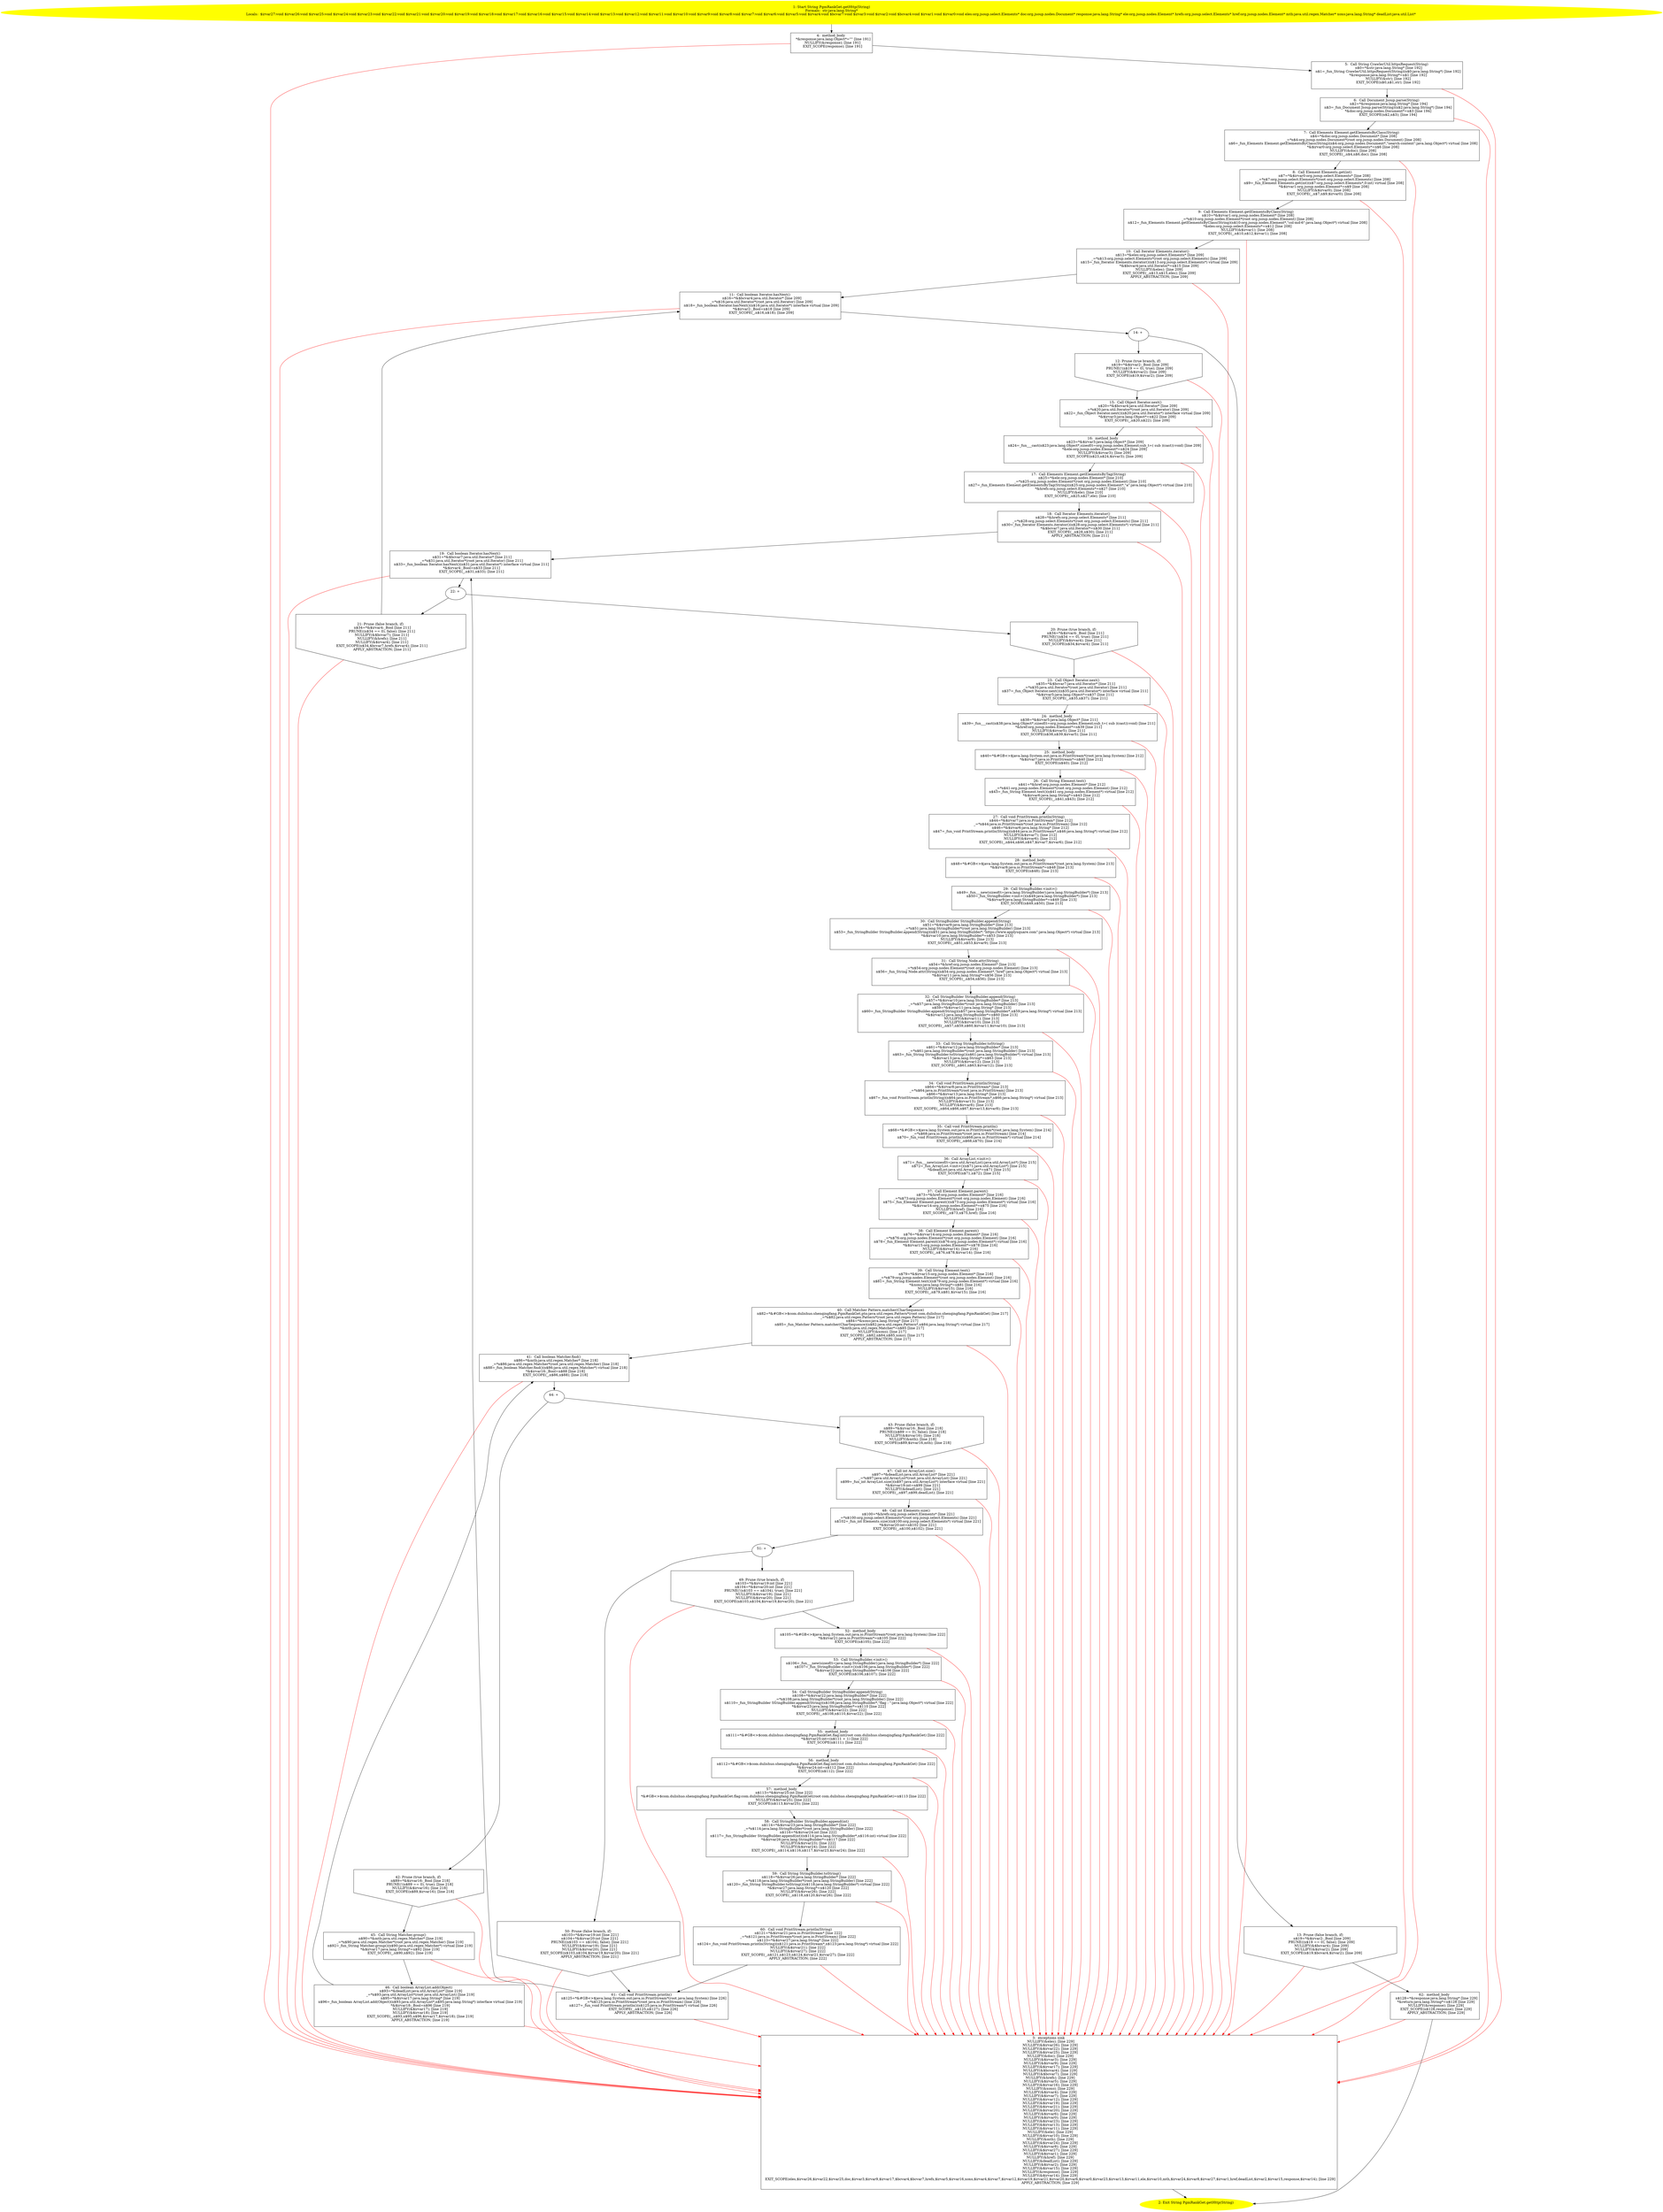 /* @generated */
digraph cfg {
"com.dulishuo.shenqingfang.PgmRankGet.getHttp(java.lang.String):java.lang.String.eceb451b2f3cc00027bf3e3161350474_1" [label="1: Start String PgmRankGet.getHttp(String)\nFormals:  str:java.lang.String*\nLocals:  $irvar27:void $irvar26:void $irvar25:void $irvar24:void $irvar23:void $irvar22:void $irvar21:void $irvar20:void $irvar19:void $irvar18:void $irvar17:void $irvar16:void $irvar15:void $irvar14:void $irvar13:void $irvar12:void $irvar11:void $irvar10:void $irvar9:void $irvar8:void $irvar7:void $irvar6:void $irvar5:void $irvar4:void $bcvar7:void $irvar3:void $irvar2:void $bcvar4:void $irvar1:void $irvar0:void eles:org.jsoup.select.Elements* doc:org.jsoup.nodes.Document* response:java.lang.String* ele:org.jsoup.nodes.Element* hrefs:org.jsoup.select.Elements* href:org.jsoup.nodes.Element* mth:java.util.regex.Matcher* xoxo:java.lang.String* deadList:java.util.List* \n  " color=yellow style=filled]
	

	 "com.dulishuo.shenqingfang.PgmRankGet.getHttp(java.lang.String):java.lang.String.eceb451b2f3cc00027bf3e3161350474_1" -> "com.dulishuo.shenqingfang.PgmRankGet.getHttp(java.lang.String):java.lang.String.eceb451b2f3cc00027bf3e3161350474_4" ;
"com.dulishuo.shenqingfang.PgmRankGet.getHttp(java.lang.String):java.lang.String.eceb451b2f3cc00027bf3e3161350474_2" [label="2: Exit String PgmRankGet.getHttp(String) \n  " color=yellow style=filled]
	

"com.dulishuo.shenqingfang.PgmRankGet.getHttp(java.lang.String):java.lang.String.eceb451b2f3cc00027bf3e3161350474_3" [label="3:  exceptions sink \n   NULLIFY(&eles); [line 229]\n  NULLIFY(&$irvar26); [line 229]\n  NULLIFY(&$irvar22); [line 229]\n  NULLIFY(&$irvar25); [line 229]\n  NULLIFY(&doc); [line 229]\n  NULLIFY(&$irvar3); [line 229]\n  NULLIFY(&$irvar9); [line 229]\n  NULLIFY(&$irvar17); [line 229]\n  NULLIFY(&$bcvar4); [line 229]\n  NULLIFY(&$bcvar7); [line 229]\n  NULLIFY(&hrefs); [line 229]\n  NULLIFY(&$irvar5); [line 229]\n  NULLIFY(&$irvar16); [line 229]\n  NULLIFY(&xoxo); [line 229]\n  NULLIFY(&$irvar4); [line 229]\n  NULLIFY(&$irvar7); [line 229]\n  NULLIFY(&$irvar12); [line 229]\n  NULLIFY(&$irvar19); [line 229]\n  NULLIFY(&$irvar21); [line 229]\n  NULLIFY(&$irvar20); [line 229]\n  NULLIFY(&$irvar6); [line 229]\n  NULLIFY(&$irvar0); [line 229]\n  NULLIFY(&$irvar23); [line 229]\n  NULLIFY(&$irvar13); [line 229]\n  NULLIFY(&$irvar11); [line 229]\n  NULLIFY(&ele); [line 229]\n  NULLIFY(&$irvar10); [line 229]\n  NULLIFY(&mth); [line 229]\n  NULLIFY(&$irvar24); [line 229]\n  NULLIFY(&$irvar8); [line 229]\n  NULLIFY(&$irvar27); [line 229]\n  NULLIFY(&$irvar1); [line 229]\n  NULLIFY(&href); [line 229]\n  NULLIFY(&deadList); [line 229]\n  NULLIFY(&$irvar2); [line 229]\n  NULLIFY(&$irvar15); [line 229]\n  NULLIFY(&response); [line 229]\n  NULLIFY(&$irvar14); [line 229]\n  EXIT_SCOPE(eles,$irvar26,$irvar22,$irvar25,doc,$irvar3,$irvar9,$irvar17,$bcvar4,$bcvar7,hrefs,$irvar5,$irvar16,xoxo,$irvar4,$irvar7,$irvar12,$irvar19,$irvar21,$irvar20,$irvar6,$irvar0,$irvar23,$irvar13,$irvar11,ele,$irvar10,mth,$irvar24,$irvar8,$irvar27,$irvar1,href,deadList,$irvar2,$irvar15,response,$irvar14); [line 229]\n  APPLY_ABSTRACTION; [line 229]\n " shape="box"]
	

	 "com.dulishuo.shenqingfang.PgmRankGet.getHttp(java.lang.String):java.lang.String.eceb451b2f3cc00027bf3e3161350474_3" -> "com.dulishuo.shenqingfang.PgmRankGet.getHttp(java.lang.String):java.lang.String.eceb451b2f3cc00027bf3e3161350474_2" ;
"com.dulishuo.shenqingfang.PgmRankGet.getHttp(java.lang.String):java.lang.String.eceb451b2f3cc00027bf3e3161350474_4" [label="4:  method_body \n   *&response:java.lang.Object*=\"\" [line 191]\n  NULLIFY(&response); [line 191]\n  EXIT_SCOPE(response); [line 191]\n " shape="box"]
	

	 "com.dulishuo.shenqingfang.PgmRankGet.getHttp(java.lang.String):java.lang.String.eceb451b2f3cc00027bf3e3161350474_4" -> "com.dulishuo.shenqingfang.PgmRankGet.getHttp(java.lang.String):java.lang.String.eceb451b2f3cc00027bf3e3161350474_5" ;
	 "com.dulishuo.shenqingfang.PgmRankGet.getHttp(java.lang.String):java.lang.String.eceb451b2f3cc00027bf3e3161350474_4" -> "com.dulishuo.shenqingfang.PgmRankGet.getHttp(java.lang.String):java.lang.String.eceb451b2f3cc00027bf3e3161350474_3" [color="red" ];
"com.dulishuo.shenqingfang.PgmRankGet.getHttp(java.lang.String):java.lang.String.eceb451b2f3cc00027bf3e3161350474_5" [label="5:  Call String CrawlerUtil.httpsRequest(String) \n   n$0=*&str:java.lang.String* [line 192]\n  n$1=_fun_String CrawlerUtil.httpsRequest(String)(n$0:java.lang.String*) [line 192]\n  *&response:java.lang.String*=n$1 [line 192]\n  NULLIFY(&str); [line 192]\n  EXIT_SCOPE(n$0,n$1,str); [line 192]\n " shape="box"]
	

	 "com.dulishuo.shenqingfang.PgmRankGet.getHttp(java.lang.String):java.lang.String.eceb451b2f3cc00027bf3e3161350474_5" -> "com.dulishuo.shenqingfang.PgmRankGet.getHttp(java.lang.String):java.lang.String.eceb451b2f3cc00027bf3e3161350474_6" ;
	 "com.dulishuo.shenqingfang.PgmRankGet.getHttp(java.lang.String):java.lang.String.eceb451b2f3cc00027bf3e3161350474_5" -> "com.dulishuo.shenqingfang.PgmRankGet.getHttp(java.lang.String):java.lang.String.eceb451b2f3cc00027bf3e3161350474_3" [color="red" ];
"com.dulishuo.shenqingfang.PgmRankGet.getHttp(java.lang.String):java.lang.String.eceb451b2f3cc00027bf3e3161350474_6" [label="6:  Call Document Jsoup.parse(String) \n   n$2=*&response:java.lang.String* [line 194]\n  n$3=_fun_Document Jsoup.parse(String)(n$2:java.lang.String*) [line 194]\n  *&doc:org.jsoup.nodes.Document*=n$3 [line 194]\n  EXIT_SCOPE(n$2,n$3); [line 194]\n " shape="box"]
	

	 "com.dulishuo.shenqingfang.PgmRankGet.getHttp(java.lang.String):java.lang.String.eceb451b2f3cc00027bf3e3161350474_6" -> "com.dulishuo.shenqingfang.PgmRankGet.getHttp(java.lang.String):java.lang.String.eceb451b2f3cc00027bf3e3161350474_7" ;
	 "com.dulishuo.shenqingfang.PgmRankGet.getHttp(java.lang.String):java.lang.String.eceb451b2f3cc00027bf3e3161350474_6" -> "com.dulishuo.shenqingfang.PgmRankGet.getHttp(java.lang.String):java.lang.String.eceb451b2f3cc00027bf3e3161350474_3" [color="red" ];
"com.dulishuo.shenqingfang.PgmRankGet.getHttp(java.lang.String):java.lang.String.eceb451b2f3cc00027bf3e3161350474_7" [label="7:  Call Elements Element.getElementsByClass(String) \n   n$4=*&doc:org.jsoup.nodes.Document* [line 208]\n  _=*n$4:org.jsoup.nodes.Document*(root org.jsoup.nodes.Document) [line 208]\n  n$6=_fun_Elements Element.getElementsByClass(String)(n$4:org.jsoup.nodes.Document*,\"search-content\":java.lang.Object*) virtual [line 208]\n  *&$irvar0:org.jsoup.select.Elements*=n$6 [line 208]\n  NULLIFY(&doc); [line 208]\n  EXIT_SCOPE(_,n$4,n$6,doc); [line 208]\n " shape="box"]
	

	 "com.dulishuo.shenqingfang.PgmRankGet.getHttp(java.lang.String):java.lang.String.eceb451b2f3cc00027bf3e3161350474_7" -> "com.dulishuo.shenqingfang.PgmRankGet.getHttp(java.lang.String):java.lang.String.eceb451b2f3cc00027bf3e3161350474_8" ;
	 "com.dulishuo.shenqingfang.PgmRankGet.getHttp(java.lang.String):java.lang.String.eceb451b2f3cc00027bf3e3161350474_7" -> "com.dulishuo.shenqingfang.PgmRankGet.getHttp(java.lang.String):java.lang.String.eceb451b2f3cc00027bf3e3161350474_3" [color="red" ];
"com.dulishuo.shenqingfang.PgmRankGet.getHttp(java.lang.String):java.lang.String.eceb451b2f3cc00027bf3e3161350474_8" [label="8:  Call Element Elements.get(int) \n   n$7=*&$irvar0:org.jsoup.select.Elements* [line 208]\n  _=*n$7:org.jsoup.select.Elements*(root org.jsoup.select.Elements) [line 208]\n  n$9=_fun_Element Elements.get(int)(n$7:org.jsoup.select.Elements*,0:int) virtual [line 208]\n  *&$irvar1:org.jsoup.nodes.Element*=n$9 [line 208]\n  NULLIFY(&$irvar0); [line 208]\n  EXIT_SCOPE(_,n$7,n$9,$irvar0); [line 208]\n " shape="box"]
	

	 "com.dulishuo.shenqingfang.PgmRankGet.getHttp(java.lang.String):java.lang.String.eceb451b2f3cc00027bf3e3161350474_8" -> "com.dulishuo.shenqingfang.PgmRankGet.getHttp(java.lang.String):java.lang.String.eceb451b2f3cc00027bf3e3161350474_9" ;
	 "com.dulishuo.shenqingfang.PgmRankGet.getHttp(java.lang.String):java.lang.String.eceb451b2f3cc00027bf3e3161350474_8" -> "com.dulishuo.shenqingfang.PgmRankGet.getHttp(java.lang.String):java.lang.String.eceb451b2f3cc00027bf3e3161350474_3" [color="red" ];
"com.dulishuo.shenqingfang.PgmRankGet.getHttp(java.lang.String):java.lang.String.eceb451b2f3cc00027bf3e3161350474_9" [label="9:  Call Elements Element.getElementsByClass(String) \n   n$10=*&$irvar1:org.jsoup.nodes.Element* [line 208]\n  _=*n$10:org.jsoup.nodes.Element*(root org.jsoup.nodes.Element) [line 208]\n  n$12=_fun_Elements Element.getElementsByClass(String)(n$10:org.jsoup.nodes.Element*,\"col-md-6\":java.lang.Object*) virtual [line 208]\n  *&eles:org.jsoup.select.Elements*=n$12 [line 208]\n  NULLIFY(&$irvar1); [line 208]\n  EXIT_SCOPE(_,n$10,n$12,$irvar1); [line 208]\n " shape="box"]
	

	 "com.dulishuo.shenqingfang.PgmRankGet.getHttp(java.lang.String):java.lang.String.eceb451b2f3cc00027bf3e3161350474_9" -> "com.dulishuo.shenqingfang.PgmRankGet.getHttp(java.lang.String):java.lang.String.eceb451b2f3cc00027bf3e3161350474_10" ;
	 "com.dulishuo.shenqingfang.PgmRankGet.getHttp(java.lang.String):java.lang.String.eceb451b2f3cc00027bf3e3161350474_9" -> "com.dulishuo.shenqingfang.PgmRankGet.getHttp(java.lang.String):java.lang.String.eceb451b2f3cc00027bf3e3161350474_3" [color="red" ];
"com.dulishuo.shenqingfang.PgmRankGet.getHttp(java.lang.String):java.lang.String.eceb451b2f3cc00027bf3e3161350474_10" [label="10:  Call Iterator Elements.iterator() \n   n$13=*&eles:org.jsoup.select.Elements* [line 209]\n  _=*n$13:org.jsoup.select.Elements*(root org.jsoup.select.Elements) [line 209]\n  n$15=_fun_Iterator Elements.iterator()(n$13:org.jsoup.select.Elements*) virtual [line 209]\n  *&$bcvar4:java.util.Iterator*=n$15 [line 209]\n  NULLIFY(&eles); [line 209]\n  EXIT_SCOPE(_,n$13,n$15,eles); [line 209]\n  APPLY_ABSTRACTION; [line 209]\n " shape="box"]
	

	 "com.dulishuo.shenqingfang.PgmRankGet.getHttp(java.lang.String):java.lang.String.eceb451b2f3cc00027bf3e3161350474_10" -> "com.dulishuo.shenqingfang.PgmRankGet.getHttp(java.lang.String):java.lang.String.eceb451b2f3cc00027bf3e3161350474_11" ;
	 "com.dulishuo.shenqingfang.PgmRankGet.getHttp(java.lang.String):java.lang.String.eceb451b2f3cc00027bf3e3161350474_10" -> "com.dulishuo.shenqingfang.PgmRankGet.getHttp(java.lang.String):java.lang.String.eceb451b2f3cc00027bf3e3161350474_3" [color="red" ];
"com.dulishuo.shenqingfang.PgmRankGet.getHttp(java.lang.String):java.lang.String.eceb451b2f3cc00027bf3e3161350474_11" [label="11:  Call boolean Iterator.hasNext() \n   n$16=*&$bcvar4:java.util.Iterator* [line 209]\n  _=*n$16:java.util.Iterator*(root java.util.Iterator) [line 209]\n  n$18=_fun_boolean Iterator.hasNext()(n$16:java.util.Iterator*) interface virtual [line 209]\n  *&$irvar2:_Bool=n$18 [line 209]\n  EXIT_SCOPE(_,n$16,n$18); [line 209]\n " shape="box"]
	

	 "com.dulishuo.shenqingfang.PgmRankGet.getHttp(java.lang.String):java.lang.String.eceb451b2f3cc00027bf3e3161350474_11" -> "com.dulishuo.shenqingfang.PgmRankGet.getHttp(java.lang.String):java.lang.String.eceb451b2f3cc00027bf3e3161350474_14" ;
	 "com.dulishuo.shenqingfang.PgmRankGet.getHttp(java.lang.String):java.lang.String.eceb451b2f3cc00027bf3e3161350474_11" -> "com.dulishuo.shenqingfang.PgmRankGet.getHttp(java.lang.String):java.lang.String.eceb451b2f3cc00027bf3e3161350474_3" [color="red" ];
"com.dulishuo.shenqingfang.PgmRankGet.getHttp(java.lang.String):java.lang.String.eceb451b2f3cc00027bf3e3161350474_12" [label="12: Prune (true branch, if) \n   n$19=*&$irvar2:_Bool [line 209]\n  PRUNE(!(n$19 == 0), true); [line 209]\n  NULLIFY(&$irvar2); [line 209]\n  EXIT_SCOPE(n$19,$irvar2); [line 209]\n " shape="invhouse"]
	

	 "com.dulishuo.shenqingfang.PgmRankGet.getHttp(java.lang.String):java.lang.String.eceb451b2f3cc00027bf3e3161350474_12" -> "com.dulishuo.shenqingfang.PgmRankGet.getHttp(java.lang.String):java.lang.String.eceb451b2f3cc00027bf3e3161350474_15" ;
	 "com.dulishuo.shenqingfang.PgmRankGet.getHttp(java.lang.String):java.lang.String.eceb451b2f3cc00027bf3e3161350474_12" -> "com.dulishuo.shenqingfang.PgmRankGet.getHttp(java.lang.String):java.lang.String.eceb451b2f3cc00027bf3e3161350474_3" [color="red" ];
"com.dulishuo.shenqingfang.PgmRankGet.getHttp(java.lang.String):java.lang.String.eceb451b2f3cc00027bf3e3161350474_13" [label="13: Prune (false branch, if) \n   n$19=*&$irvar2:_Bool [line 209]\n  PRUNE((n$19 == 0), false); [line 209]\n  NULLIFY(&$bcvar4); [line 209]\n  NULLIFY(&$irvar2); [line 209]\n  EXIT_SCOPE(n$19,$bcvar4,$irvar2); [line 209]\n " shape="invhouse"]
	

	 "com.dulishuo.shenqingfang.PgmRankGet.getHttp(java.lang.String):java.lang.String.eceb451b2f3cc00027bf3e3161350474_13" -> "com.dulishuo.shenqingfang.PgmRankGet.getHttp(java.lang.String):java.lang.String.eceb451b2f3cc00027bf3e3161350474_62" ;
	 "com.dulishuo.shenqingfang.PgmRankGet.getHttp(java.lang.String):java.lang.String.eceb451b2f3cc00027bf3e3161350474_13" -> "com.dulishuo.shenqingfang.PgmRankGet.getHttp(java.lang.String):java.lang.String.eceb451b2f3cc00027bf3e3161350474_3" [color="red" ];
"com.dulishuo.shenqingfang.PgmRankGet.getHttp(java.lang.String):java.lang.String.eceb451b2f3cc00027bf3e3161350474_14" [label="14: + \n  " ]
	

	 "com.dulishuo.shenqingfang.PgmRankGet.getHttp(java.lang.String):java.lang.String.eceb451b2f3cc00027bf3e3161350474_14" -> "com.dulishuo.shenqingfang.PgmRankGet.getHttp(java.lang.String):java.lang.String.eceb451b2f3cc00027bf3e3161350474_12" ;
	 "com.dulishuo.shenqingfang.PgmRankGet.getHttp(java.lang.String):java.lang.String.eceb451b2f3cc00027bf3e3161350474_14" -> "com.dulishuo.shenqingfang.PgmRankGet.getHttp(java.lang.String):java.lang.String.eceb451b2f3cc00027bf3e3161350474_13" ;
"com.dulishuo.shenqingfang.PgmRankGet.getHttp(java.lang.String):java.lang.String.eceb451b2f3cc00027bf3e3161350474_15" [label="15:  Call Object Iterator.next() \n   n$20=*&$bcvar4:java.util.Iterator* [line 209]\n  _=*n$20:java.util.Iterator*(root java.util.Iterator) [line 209]\n  n$22=_fun_Object Iterator.next()(n$20:java.util.Iterator*) interface virtual [line 209]\n  *&$irvar3:java.lang.Object*=n$22 [line 209]\n  EXIT_SCOPE(_,n$20,n$22); [line 209]\n " shape="box"]
	

	 "com.dulishuo.shenqingfang.PgmRankGet.getHttp(java.lang.String):java.lang.String.eceb451b2f3cc00027bf3e3161350474_15" -> "com.dulishuo.shenqingfang.PgmRankGet.getHttp(java.lang.String):java.lang.String.eceb451b2f3cc00027bf3e3161350474_16" ;
	 "com.dulishuo.shenqingfang.PgmRankGet.getHttp(java.lang.String):java.lang.String.eceb451b2f3cc00027bf3e3161350474_15" -> "com.dulishuo.shenqingfang.PgmRankGet.getHttp(java.lang.String):java.lang.String.eceb451b2f3cc00027bf3e3161350474_3" [color="red" ];
"com.dulishuo.shenqingfang.PgmRankGet.getHttp(java.lang.String):java.lang.String.eceb451b2f3cc00027bf3e3161350474_16" [label="16:  method_body \n   n$23=*&$irvar3:java.lang.Object* [line 209]\n  n$24=_fun___cast(n$23:java.lang.Object*,sizeof(t=org.jsoup.nodes.Element;sub_t=( sub )(cast)):void) [line 209]\n  *&ele:org.jsoup.nodes.Element*=n$24 [line 209]\n  NULLIFY(&$irvar3); [line 209]\n  EXIT_SCOPE(n$23,n$24,$irvar3); [line 209]\n " shape="box"]
	

	 "com.dulishuo.shenqingfang.PgmRankGet.getHttp(java.lang.String):java.lang.String.eceb451b2f3cc00027bf3e3161350474_16" -> "com.dulishuo.shenqingfang.PgmRankGet.getHttp(java.lang.String):java.lang.String.eceb451b2f3cc00027bf3e3161350474_17" ;
	 "com.dulishuo.shenqingfang.PgmRankGet.getHttp(java.lang.String):java.lang.String.eceb451b2f3cc00027bf3e3161350474_16" -> "com.dulishuo.shenqingfang.PgmRankGet.getHttp(java.lang.String):java.lang.String.eceb451b2f3cc00027bf3e3161350474_3" [color="red" ];
"com.dulishuo.shenqingfang.PgmRankGet.getHttp(java.lang.String):java.lang.String.eceb451b2f3cc00027bf3e3161350474_17" [label="17:  Call Elements Element.getElementsByTag(String) \n   n$25=*&ele:org.jsoup.nodes.Element* [line 210]\n  _=*n$25:org.jsoup.nodes.Element*(root org.jsoup.nodes.Element) [line 210]\n  n$27=_fun_Elements Element.getElementsByTag(String)(n$25:org.jsoup.nodes.Element*,\"a\":java.lang.Object*) virtual [line 210]\n  *&hrefs:org.jsoup.select.Elements*=n$27 [line 210]\n  NULLIFY(&ele); [line 210]\n  EXIT_SCOPE(_,n$25,n$27,ele); [line 210]\n " shape="box"]
	

	 "com.dulishuo.shenqingfang.PgmRankGet.getHttp(java.lang.String):java.lang.String.eceb451b2f3cc00027bf3e3161350474_17" -> "com.dulishuo.shenqingfang.PgmRankGet.getHttp(java.lang.String):java.lang.String.eceb451b2f3cc00027bf3e3161350474_18" ;
	 "com.dulishuo.shenqingfang.PgmRankGet.getHttp(java.lang.String):java.lang.String.eceb451b2f3cc00027bf3e3161350474_17" -> "com.dulishuo.shenqingfang.PgmRankGet.getHttp(java.lang.String):java.lang.String.eceb451b2f3cc00027bf3e3161350474_3" [color="red" ];
"com.dulishuo.shenqingfang.PgmRankGet.getHttp(java.lang.String):java.lang.String.eceb451b2f3cc00027bf3e3161350474_18" [label="18:  Call Iterator Elements.iterator() \n   n$28=*&hrefs:org.jsoup.select.Elements* [line 211]\n  _=*n$28:org.jsoup.select.Elements*(root org.jsoup.select.Elements) [line 211]\n  n$30=_fun_Iterator Elements.iterator()(n$28:org.jsoup.select.Elements*) virtual [line 211]\n  *&$bcvar7:java.util.Iterator*=n$30 [line 211]\n  EXIT_SCOPE(_,n$28,n$30); [line 211]\n  APPLY_ABSTRACTION; [line 211]\n " shape="box"]
	

	 "com.dulishuo.shenqingfang.PgmRankGet.getHttp(java.lang.String):java.lang.String.eceb451b2f3cc00027bf3e3161350474_18" -> "com.dulishuo.shenqingfang.PgmRankGet.getHttp(java.lang.String):java.lang.String.eceb451b2f3cc00027bf3e3161350474_19" ;
	 "com.dulishuo.shenqingfang.PgmRankGet.getHttp(java.lang.String):java.lang.String.eceb451b2f3cc00027bf3e3161350474_18" -> "com.dulishuo.shenqingfang.PgmRankGet.getHttp(java.lang.String):java.lang.String.eceb451b2f3cc00027bf3e3161350474_3" [color="red" ];
"com.dulishuo.shenqingfang.PgmRankGet.getHttp(java.lang.String):java.lang.String.eceb451b2f3cc00027bf3e3161350474_19" [label="19:  Call boolean Iterator.hasNext() \n   n$31=*&$bcvar7:java.util.Iterator* [line 211]\n  _=*n$31:java.util.Iterator*(root java.util.Iterator) [line 211]\n  n$33=_fun_boolean Iterator.hasNext()(n$31:java.util.Iterator*) interface virtual [line 211]\n  *&$irvar4:_Bool=n$33 [line 211]\n  EXIT_SCOPE(_,n$31,n$33); [line 211]\n " shape="box"]
	

	 "com.dulishuo.shenqingfang.PgmRankGet.getHttp(java.lang.String):java.lang.String.eceb451b2f3cc00027bf3e3161350474_19" -> "com.dulishuo.shenqingfang.PgmRankGet.getHttp(java.lang.String):java.lang.String.eceb451b2f3cc00027bf3e3161350474_22" ;
	 "com.dulishuo.shenqingfang.PgmRankGet.getHttp(java.lang.String):java.lang.String.eceb451b2f3cc00027bf3e3161350474_19" -> "com.dulishuo.shenqingfang.PgmRankGet.getHttp(java.lang.String):java.lang.String.eceb451b2f3cc00027bf3e3161350474_3" [color="red" ];
"com.dulishuo.shenqingfang.PgmRankGet.getHttp(java.lang.String):java.lang.String.eceb451b2f3cc00027bf3e3161350474_20" [label="20: Prune (true branch, if) \n   n$34=*&$irvar4:_Bool [line 211]\n  PRUNE(!(n$34 == 0), true); [line 211]\n  NULLIFY(&$irvar4); [line 211]\n  EXIT_SCOPE(n$34,$irvar4); [line 211]\n " shape="invhouse"]
	

	 "com.dulishuo.shenqingfang.PgmRankGet.getHttp(java.lang.String):java.lang.String.eceb451b2f3cc00027bf3e3161350474_20" -> "com.dulishuo.shenqingfang.PgmRankGet.getHttp(java.lang.String):java.lang.String.eceb451b2f3cc00027bf3e3161350474_23" ;
	 "com.dulishuo.shenqingfang.PgmRankGet.getHttp(java.lang.String):java.lang.String.eceb451b2f3cc00027bf3e3161350474_20" -> "com.dulishuo.shenqingfang.PgmRankGet.getHttp(java.lang.String):java.lang.String.eceb451b2f3cc00027bf3e3161350474_3" [color="red" ];
"com.dulishuo.shenqingfang.PgmRankGet.getHttp(java.lang.String):java.lang.String.eceb451b2f3cc00027bf3e3161350474_21" [label="21: Prune (false branch, if) \n   n$34=*&$irvar4:_Bool [line 211]\n  PRUNE((n$34 == 0), false); [line 211]\n  NULLIFY(&$bcvar7); [line 211]\n  NULLIFY(&hrefs); [line 211]\n  NULLIFY(&$irvar4); [line 211]\n  EXIT_SCOPE(n$34,$bcvar7,hrefs,$irvar4); [line 211]\n  APPLY_ABSTRACTION; [line 211]\n " shape="invhouse"]
	

	 "com.dulishuo.shenqingfang.PgmRankGet.getHttp(java.lang.String):java.lang.String.eceb451b2f3cc00027bf3e3161350474_21" -> "com.dulishuo.shenqingfang.PgmRankGet.getHttp(java.lang.String):java.lang.String.eceb451b2f3cc00027bf3e3161350474_11" ;
	 "com.dulishuo.shenqingfang.PgmRankGet.getHttp(java.lang.String):java.lang.String.eceb451b2f3cc00027bf3e3161350474_21" -> "com.dulishuo.shenqingfang.PgmRankGet.getHttp(java.lang.String):java.lang.String.eceb451b2f3cc00027bf3e3161350474_3" [color="red" ];
"com.dulishuo.shenqingfang.PgmRankGet.getHttp(java.lang.String):java.lang.String.eceb451b2f3cc00027bf3e3161350474_22" [label="22: + \n  " ]
	

	 "com.dulishuo.shenqingfang.PgmRankGet.getHttp(java.lang.String):java.lang.String.eceb451b2f3cc00027bf3e3161350474_22" -> "com.dulishuo.shenqingfang.PgmRankGet.getHttp(java.lang.String):java.lang.String.eceb451b2f3cc00027bf3e3161350474_20" ;
	 "com.dulishuo.shenqingfang.PgmRankGet.getHttp(java.lang.String):java.lang.String.eceb451b2f3cc00027bf3e3161350474_22" -> "com.dulishuo.shenqingfang.PgmRankGet.getHttp(java.lang.String):java.lang.String.eceb451b2f3cc00027bf3e3161350474_21" ;
"com.dulishuo.shenqingfang.PgmRankGet.getHttp(java.lang.String):java.lang.String.eceb451b2f3cc00027bf3e3161350474_23" [label="23:  Call Object Iterator.next() \n   n$35=*&$bcvar7:java.util.Iterator* [line 211]\n  _=*n$35:java.util.Iterator*(root java.util.Iterator) [line 211]\n  n$37=_fun_Object Iterator.next()(n$35:java.util.Iterator*) interface virtual [line 211]\n  *&$irvar5:java.lang.Object*=n$37 [line 211]\n  EXIT_SCOPE(_,n$35,n$37); [line 211]\n " shape="box"]
	

	 "com.dulishuo.shenqingfang.PgmRankGet.getHttp(java.lang.String):java.lang.String.eceb451b2f3cc00027bf3e3161350474_23" -> "com.dulishuo.shenqingfang.PgmRankGet.getHttp(java.lang.String):java.lang.String.eceb451b2f3cc00027bf3e3161350474_24" ;
	 "com.dulishuo.shenqingfang.PgmRankGet.getHttp(java.lang.String):java.lang.String.eceb451b2f3cc00027bf3e3161350474_23" -> "com.dulishuo.shenqingfang.PgmRankGet.getHttp(java.lang.String):java.lang.String.eceb451b2f3cc00027bf3e3161350474_3" [color="red" ];
"com.dulishuo.shenqingfang.PgmRankGet.getHttp(java.lang.String):java.lang.String.eceb451b2f3cc00027bf3e3161350474_24" [label="24:  method_body \n   n$38=*&$irvar5:java.lang.Object* [line 211]\n  n$39=_fun___cast(n$38:java.lang.Object*,sizeof(t=org.jsoup.nodes.Element;sub_t=( sub )(cast)):void) [line 211]\n  *&href:org.jsoup.nodes.Element*=n$39 [line 211]\n  NULLIFY(&$irvar5); [line 211]\n  EXIT_SCOPE(n$38,n$39,$irvar5); [line 211]\n " shape="box"]
	

	 "com.dulishuo.shenqingfang.PgmRankGet.getHttp(java.lang.String):java.lang.String.eceb451b2f3cc00027bf3e3161350474_24" -> "com.dulishuo.shenqingfang.PgmRankGet.getHttp(java.lang.String):java.lang.String.eceb451b2f3cc00027bf3e3161350474_25" ;
	 "com.dulishuo.shenqingfang.PgmRankGet.getHttp(java.lang.String):java.lang.String.eceb451b2f3cc00027bf3e3161350474_24" -> "com.dulishuo.shenqingfang.PgmRankGet.getHttp(java.lang.String):java.lang.String.eceb451b2f3cc00027bf3e3161350474_3" [color="red" ];
"com.dulishuo.shenqingfang.PgmRankGet.getHttp(java.lang.String):java.lang.String.eceb451b2f3cc00027bf3e3161350474_25" [label="25:  method_body \n   n$40=*&#GB<>$java.lang.System.out:java.io.PrintStream*(root java.lang.System) [line 212]\n  *&$irvar7:java.io.PrintStream*=n$40 [line 212]\n  EXIT_SCOPE(n$40); [line 212]\n " shape="box"]
	

	 "com.dulishuo.shenqingfang.PgmRankGet.getHttp(java.lang.String):java.lang.String.eceb451b2f3cc00027bf3e3161350474_25" -> "com.dulishuo.shenqingfang.PgmRankGet.getHttp(java.lang.String):java.lang.String.eceb451b2f3cc00027bf3e3161350474_26" ;
	 "com.dulishuo.shenqingfang.PgmRankGet.getHttp(java.lang.String):java.lang.String.eceb451b2f3cc00027bf3e3161350474_25" -> "com.dulishuo.shenqingfang.PgmRankGet.getHttp(java.lang.String):java.lang.String.eceb451b2f3cc00027bf3e3161350474_3" [color="red" ];
"com.dulishuo.shenqingfang.PgmRankGet.getHttp(java.lang.String):java.lang.String.eceb451b2f3cc00027bf3e3161350474_26" [label="26:  Call String Element.text() \n   n$41=*&href:org.jsoup.nodes.Element* [line 212]\n  _=*n$41:org.jsoup.nodes.Element*(root org.jsoup.nodes.Element) [line 212]\n  n$43=_fun_String Element.text()(n$41:org.jsoup.nodes.Element*) virtual [line 212]\n  *&$irvar6:java.lang.String*=n$43 [line 212]\n  EXIT_SCOPE(_,n$41,n$43); [line 212]\n " shape="box"]
	

	 "com.dulishuo.shenqingfang.PgmRankGet.getHttp(java.lang.String):java.lang.String.eceb451b2f3cc00027bf3e3161350474_26" -> "com.dulishuo.shenqingfang.PgmRankGet.getHttp(java.lang.String):java.lang.String.eceb451b2f3cc00027bf3e3161350474_27" ;
	 "com.dulishuo.shenqingfang.PgmRankGet.getHttp(java.lang.String):java.lang.String.eceb451b2f3cc00027bf3e3161350474_26" -> "com.dulishuo.shenqingfang.PgmRankGet.getHttp(java.lang.String):java.lang.String.eceb451b2f3cc00027bf3e3161350474_3" [color="red" ];
"com.dulishuo.shenqingfang.PgmRankGet.getHttp(java.lang.String):java.lang.String.eceb451b2f3cc00027bf3e3161350474_27" [label="27:  Call void PrintStream.println(String) \n   n$44=*&$irvar7:java.io.PrintStream* [line 212]\n  _=*n$44:java.io.PrintStream*(root java.io.PrintStream) [line 212]\n  n$46=*&$irvar6:java.lang.String* [line 212]\n  n$47=_fun_void PrintStream.println(String)(n$44:java.io.PrintStream*,n$46:java.lang.String*) virtual [line 212]\n  NULLIFY(&$irvar7); [line 212]\n  NULLIFY(&$irvar6); [line 212]\n  EXIT_SCOPE(_,n$44,n$46,n$47,$irvar7,$irvar6); [line 212]\n " shape="box"]
	

	 "com.dulishuo.shenqingfang.PgmRankGet.getHttp(java.lang.String):java.lang.String.eceb451b2f3cc00027bf3e3161350474_27" -> "com.dulishuo.shenqingfang.PgmRankGet.getHttp(java.lang.String):java.lang.String.eceb451b2f3cc00027bf3e3161350474_28" ;
	 "com.dulishuo.shenqingfang.PgmRankGet.getHttp(java.lang.String):java.lang.String.eceb451b2f3cc00027bf3e3161350474_27" -> "com.dulishuo.shenqingfang.PgmRankGet.getHttp(java.lang.String):java.lang.String.eceb451b2f3cc00027bf3e3161350474_3" [color="red" ];
"com.dulishuo.shenqingfang.PgmRankGet.getHttp(java.lang.String):java.lang.String.eceb451b2f3cc00027bf3e3161350474_28" [label="28:  method_body \n   n$48=*&#GB<>$java.lang.System.out:java.io.PrintStream*(root java.lang.System) [line 213]\n  *&$irvar8:java.io.PrintStream*=n$48 [line 213]\n  EXIT_SCOPE(n$48); [line 213]\n " shape="box"]
	

	 "com.dulishuo.shenqingfang.PgmRankGet.getHttp(java.lang.String):java.lang.String.eceb451b2f3cc00027bf3e3161350474_28" -> "com.dulishuo.shenqingfang.PgmRankGet.getHttp(java.lang.String):java.lang.String.eceb451b2f3cc00027bf3e3161350474_29" ;
	 "com.dulishuo.shenqingfang.PgmRankGet.getHttp(java.lang.String):java.lang.String.eceb451b2f3cc00027bf3e3161350474_28" -> "com.dulishuo.shenqingfang.PgmRankGet.getHttp(java.lang.String):java.lang.String.eceb451b2f3cc00027bf3e3161350474_3" [color="red" ];
"com.dulishuo.shenqingfang.PgmRankGet.getHttp(java.lang.String):java.lang.String.eceb451b2f3cc00027bf3e3161350474_29" [label="29:  Call StringBuilder.<init>() \n   n$49=_fun___new(sizeof(t=java.lang.StringBuilder):java.lang.StringBuilder*) [line 213]\n  n$50=_fun_StringBuilder.<init>()(n$49:java.lang.StringBuilder*) [line 213]\n  *&$irvar9:java.lang.StringBuilder*=n$49 [line 213]\n  EXIT_SCOPE(n$49,n$50); [line 213]\n " shape="box"]
	

	 "com.dulishuo.shenqingfang.PgmRankGet.getHttp(java.lang.String):java.lang.String.eceb451b2f3cc00027bf3e3161350474_29" -> "com.dulishuo.shenqingfang.PgmRankGet.getHttp(java.lang.String):java.lang.String.eceb451b2f3cc00027bf3e3161350474_30" ;
	 "com.dulishuo.shenqingfang.PgmRankGet.getHttp(java.lang.String):java.lang.String.eceb451b2f3cc00027bf3e3161350474_29" -> "com.dulishuo.shenqingfang.PgmRankGet.getHttp(java.lang.String):java.lang.String.eceb451b2f3cc00027bf3e3161350474_3" [color="red" ];
"com.dulishuo.shenqingfang.PgmRankGet.getHttp(java.lang.String):java.lang.String.eceb451b2f3cc00027bf3e3161350474_30" [label="30:  Call StringBuilder StringBuilder.append(String) \n   n$51=*&$irvar9:java.lang.StringBuilder* [line 213]\n  _=*n$51:java.lang.StringBuilder*(root java.lang.StringBuilder) [line 213]\n  n$53=_fun_StringBuilder StringBuilder.append(String)(n$51:java.lang.StringBuilder*,\"https://www.applysquare.com\":java.lang.Object*) virtual [line 213]\n  *&$irvar10:java.lang.StringBuilder*=n$53 [line 213]\n  NULLIFY(&$irvar9); [line 213]\n  EXIT_SCOPE(_,n$51,n$53,$irvar9); [line 213]\n " shape="box"]
	

	 "com.dulishuo.shenqingfang.PgmRankGet.getHttp(java.lang.String):java.lang.String.eceb451b2f3cc00027bf3e3161350474_30" -> "com.dulishuo.shenqingfang.PgmRankGet.getHttp(java.lang.String):java.lang.String.eceb451b2f3cc00027bf3e3161350474_31" ;
	 "com.dulishuo.shenqingfang.PgmRankGet.getHttp(java.lang.String):java.lang.String.eceb451b2f3cc00027bf3e3161350474_30" -> "com.dulishuo.shenqingfang.PgmRankGet.getHttp(java.lang.String):java.lang.String.eceb451b2f3cc00027bf3e3161350474_3" [color="red" ];
"com.dulishuo.shenqingfang.PgmRankGet.getHttp(java.lang.String):java.lang.String.eceb451b2f3cc00027bf3e3161350474_31" [label="31:  Call String Node.attr(String) \n   n$54=*&href:org.jsoup.nodes.Element* [line 213]\n  _=*n$54:org.jsoup.nodes.Element*(root org.jsoup.nodes.Element) [line 213]\n  n$56=_fun_String Node.attr(String)(n$54:org.jsoup.nodes.Element*,\"href\":java.lang.Object*) virtual [line 213]\n  *&$irvar11:java.lang.String*=n$56 [line 213]\n  EXIT_SCOPE(_,n$54,n$56); [line 213]\n " shape="box"]
	

	 "com.dulishuo.shenqingfang.PgmRankGet.getHttp(java.lang.String):java.lang.String.eceb451b2f3cc00027bf3e3161350474_31" -> "com.dulishuo.shenqingfang.PgmRankGet.getHttp(java.lang.String):java.lang.String.eceb451b2f3cc00027bf3e3161350474_32" ;
	 "com.dulishuo.shenqingfang.PgmRankGet.getHttp(java.lang.String):java.lang.String.eceb451b2f3cc00027bf3e3161350474_31" -> "com.dulishuo.shenqingfang.PgmRankGet.getHttp(java.lang.String):java.lang.String.eceb451b2f3cc00027bf3e3161350474_3" [color="red" ];
"com.dulishuo.shenqingfang.PgmRankGet.getHttp(java.lang.String):java.lang.String.eceb451b2f3cc00027bf3e3161350474_32" [label="32:  Call StringBuilder StringBuilder.append(String) \n   n$57=*&$irvar10:java.lang.StringBuilder* [line 213]\n  _=*n$57:java.lang.StringBuilder*(root java.lang.StringBuilder) [line 213]\n  n$59=*&$irvar11:java.lang.String* [line 213]\n  n$60=_fun_StringBuilder StringBuilder.append(String)(n$57:java.lang.StringBuilder*,n$59:java.lang.String*) virtual [line 213]\n  *&$irvar12:java.lang.StringBuilder*=n$60 [line 213]\n  NULLIFY(&$irvar11); [line 213]\n  NULLIFY(&$irvar10); [line 213]\n  EXIT_SCOPE(_,n$57,n$59,n$60,$irvar11,$irvar10); [line 213]\n " shape="box"]
	

	 "com.dulishuo.shenqingfang.PgmRankGet.getHttp(java.lang.String):java.lang.String.eceb451b2f3cc00027bf3e3161350474_32" -> "com.dulishuo.shenqingfang.PgmRankGet.getHttp(java.lang.String):java.lang.String.eceb451b2f3cc00027bf3e3161350474_33" ;
	 "com.dulishuo.shenqingfang.PgmRankGet.getHttp(java.lang.String):java.lang.String.eceb451b2f3cc00027bf3e3161350474_32" -> "com.dulishuo.shenqingfang.PgmRankGet.getHttp(java.lang.String):java.lang.String.eceb451b2f3cc00027bf3e3161350474_3" [color="red" ];
"com.dulishuo.shenqingfang.PgmRankGet.getHttp(java.lang.String):java.lang.String.eceb451b2f3cc00027bf3e3161350474_33" [label="33:  Call String StringBuilder.toString() \n   n$61=*&$irvar12:java.lang.StringBuilder* [line 213]\n  _=*n$61:java.lang.StringBuilder*(root java.lang.StringBuilder) [line 213]\n  n$63=_fun_String StringBuilder.toString()(n$61:java.lang.StringBuilder*) virtual [line 213]\n  *&$irvar13:java.lang.String*=n$63 [line 213]\n  NULLIFY(&$irvar12); [line 213]\n  EXIT_SCOPE(_,n$61,n$63,$irvar12); [line 213]\n " shape="box"]
	

	 "com.dulishuo.shenqingfang.PgmRankGet.getHttp(java.lang.String):java.lang.String.eceb451b2f3cc00027bf3e3161350474_33" -> "com.dulishuo.shenqingfang.PgmRankGet.getHttp(java.lang.String):java.lang.String.eceb451b2f3cc00027bf3e3161350474_34" ;
	 "com.dulishuo.shenqingfang.PgmRankGet.getHttp(java.lang.String):java.lang.String.eceb451b2f3cc00027bf3e3161350474_33" -> "com.dulishuo.shenqingfang.PgmRankGet.getHttp(java.lang.String):java.lang.String.eceb451b2f3cc00027bf3e3161350474_3" [color="red" ];
"com.dulishuo.shenqingfang.PgmRankGet.getHttp(java.lang.String):java.lang.String.eceb451b2f3cc00027bf3e3161350474_34" [label="34:  Call void PrintStream.println(String) \n   n$64=*&$irvar8:java.io.PrintStream* [line 213]\n  _=*n$64:java.io.PrintStream*(root java.io.PrintStream) [line 213]\n  n$66=*&$irvar13:java.lang.String* [line 213]\n  n$67=_fun_void PrintStream.println(String)(n$64:java.io.PrintStream*,n$66:java.lang.String*) virtual [line 213]\n  NULLIFY(&$irvar13); [line 213]\n  NULLIFY(&$irvar8); [line 213]\n  EXIT_SCOPE(_,n$64,n$66,n$67,$irvar13,$irvar8); [line 213]\n " shape="box"]
	

	 "com.dulishuo.shenqingfang.PgmRankGet.getHttp(java.lang.String):java.lang.String.eceb451b2f3cc00027bf3e3161350474_34" -> "com.dulishuo.shenqingfang.PgmRankGet.getHttp(java.lang.String):java.lang.String.eceb451b2f3cc00027bf3e3161350474_35" ;
	 "com.dulishuo.shenqingfang.PgmRankGet.getHttp(java.lang.String):java.lang.String.eceb451b2f3cc00027bf3e3161350474_34" -> "com.dulishuo.shenqingfang.PgmRankGet.getHttp(java.lang.String):java.lang.String.eceb451b2f3cc00027bf3e3161350474_3" [color="red" ];
"com.dulishuo.shenqingfang.PgmRankGet.getHttp(java.lang.String):java.lang.String.eceb451b2f3cc00027bf3e3161350474_35" [label="35:  Call void PrintStream.println() \n   n$68=*&#GB<>$java.lang.System.out:java.io.PrintStream*(root java.lang.System) [line 214]\n  _=*n$68:java.io.PrintStream*(root java.io.PrintStream) [line 214]\n  n$70=_fun_void PrintStream.println()(n$68:java.io.PrintStream*) virtual [line 214]\n  EXIT_SCOPE(_,n$68,n$70); [line 214]\n " shape="box"]
	

	 "com.dulishuo.shenqingfang.PgmRankGet.getHttp(java.lang.String):java.lang.String.eceb451b2f3cc00027bf3e3161350474_35" -> "com.dulishuo.shenqingfang.PgmRankGet.getHttp(java.lang.String):java.lang.String.eceb451b2f3cc00027bf3e3161350474_36" ;
	 "com.dulishuo.shenqingfang.PgmRankGet.getHttp(java.lang.String):java.lang.String.eceb451b2f3cc00027bf3e3161350474_35" -> "com.dulishuo.shenqingfang.PgmRankGet.getHttp(java.lang.String):java.lang.String.eceb451b2f3cc00027bf3e3161350474_3" [color="red" ];
"com.dulishuo.shenqingfang.PgmRankGet.getHttp(java.lang.String):java.lang.String.eceb451b2f3cc00027bf3e3161350474_36" [label="36:  Call ArrayList.<init>() \n   n$71=_fun___new(sizeof(t=java.util.ArrayList):java.util.ArrayList*) [line 215]\n  n$72=_fun_ArrayList.<init>()(n$71:java.util.ArrayList*) [line 215]\n  *&deadList:java.util.ArrayList*=n$71 [line 215]\n  EXIT_SCOPE(n$71,n$72); [line 215]\n " shape="box"]
	

	 "com.dulishuo.shenqingfang.PgmRankGet.getHttp(java.lang.String):java.lang.String.eceb451b2f3cc00027bf3e3161350474_36" -> "com.dulishuo.shenqingfang.PgmRankGet.getHttp(java.lang.String):java.lang.String.eceb451b2f3cc00027bf3e3161350474_37" ;
	 "com.dulishuo.shenqingfang.PgmRankGet.getHttp(java.lang.String):java.lang.String.eceb451b2f3cc00027bf3e3161350474_36" -> "com.dulishuo.shenqingfang.PgmRankGet.getHttp(java.lang.String):java.lang.String.eceb451b2f3cc00027bf3e3161350474_3" [color="red" ];
"com.dulishuo.shenqingfang.PgmRankGet.getHttp(java.lang.String):java.lang.String.eceb451b2f3cc00027bf3e3161350474_37" [label="37:  Call Element Element.parent() \n   n$73=*&href:org.jsoup.nodes.Element* [line 216]\n  _=*n$73:org.jsoup.nodes.Element*(root org.jsoup.nodes.Element) [line 216]\n  n$75=_fun_Element Element.parent()(n$73:org.jsoup.nodes.Element*) virtual [line 216]\n  *&$irvar14:org.jsoup.nodes.Element*=n$75 [line 216]\n  NULLIFY(&href); [line 216]\n  EXIT_SCOPE(_,n$73,n$75,href); [line 216]\n " shape="box"]
	

	 "com.dulishuo.shenqingfang.PgmRankGet.getHttp(java.lang.String):java.lang.String.eceb451b2f3cc00027bf3e3161350474_37" -> "com.dulishuo.shenqingfang.PgmRankGet.getHttp(java.lang.String):java.lang.String.eceb451b2f3cc00027bf3e3161350474_38" ;
	 "com.dulishuo.shenqingfang.PgmRankGet.getHttp(java.lang.String):java.lang.String.eceb451b2f3cc00027bf3e3161350474_37" -> "com.dulishuo.shenqingfang.PgmRankGet.getHttp(java.lang.String):java.lang.String.eceb451b2f3cc00027bf3e3161350474_3" [color="red" ];
"com.dulishuo.shenqingfang.PgmRankGet.getHttp(java.lang.String):java.lang.String.eceb451b2f3cc00027bf3e3161350474_38" [label="38:  Call Element Element.parent() \n   n$76=*&$irvar14:org.jsoup.nodes.Element* [line 216]\n  _=*n$76:org.jsoup.nodes.Element*(root org.jsoup.nodes.Element) [line 216]\n  n$78=_fun_Element Element.parent()(n$76:org.jsoup.nodes.Element*) virtual [line 216]\n  *&$irvar15:org.jsoup.nodes.Element*=n$78 [line 216]\n  NULLIFY(&$irvar14); [line 216]\n  EXIT_SCOPE(_,n$76,n$78,$irvar14); [line 216]\n " shape="box"]
	

	 "com.dulishuo.shenqingfang.PgmRankGet.getHttp(java.lang.String):java.lang.String.eceb451b2f3cc00027bf3e3161350474_38" -> "com.dulishuo.shenqingfang.PgmRankGet.getHttp(java.lang.String):java.lang.String.eceb451b2f3cc00027bf3e3161350474_39" ;
	 "com.dulishuo.shenqingfang.PgmRankGet.getHttp(java.lang.String):java.lang.String.eceb451b2f3cc00027bf3e3161350474_38" -> "com.dulishuo.shenqingfang.PgmRankGet.getHttp(java.lang.String):java.lang.String.eceb451b2f3cc00027bf3e3161350474_3" [color="red" ];
"com.dulishuo.shenqingfang.PgmRankGet.getHttp(java.lang.String):java.lang.String.eceb451b2f3cc00027bf3e3161350474_39" [label="39:  Call String Element.text() \n   n$79=*&$irvar15:org.jsoup.nodes.Element* [line 216]\n  _=*n$79:org.jsoup.nodes.Element*(root org.jsoup.nodes.Element) [line 216]\n  n$81=_fun_String Element.text()(n$79:org.jsoup.nodes.Element*) virtual [line 216]\n  *&xoxo:java.lang.String*=n$81 [line 216]\n  NULLIFY(&$irvar15); [line 216]\n  EXIT_SCOPE(_,n$79,n$81,$irvar15); [line 216]\n " shape="box"]
	

	 "com.dulishuo.shenqingfang.PgmRankGet.getHttp(java.lang.String):java.lang.String.eceb451b2f3cc00027bf3e3161350474_39" -> "com.dulishuo.shenqingfang.PgmRankGet.getHttp(java.lang.String):java.lang.String.eceb451b2f3cc00027bf3e3161350474_40" ;
	 "com.dulishuo.shenqingfang.PgmRankGet.getHttp(java.lang.String):java.lang.String.eceb451b2f3cc00027bf3e3161350474_39" -> "com.dulishuo.shenqingfang.PgmRankGet.getHttp(java.lang.String):java.lang.String.eceb451b2f3cc00027bf3e3161350474_3" [color="red" ];
"com.dulishuo.shenqingfang.PgmRankGet.getHttp(java.lang.String):java.lang.String.eceb451b2f3cc00027bf3e3161350474_40" [label="40:  Call Matcher Pattern.matcher(CharSequence) \n   n$82=*&#GB<>$com.dulishuo.shenqingfang.PgmRankGet.ptn:java.util.regex.Pattern*(root com.dulishuo.shenqingfang.PgmRankGet) [line 217]\n  _=*n$82:java.util.regex.Pattern*(root java.util.regex.Pattern) [line 217]\n  n$84=*&xoxo:java.lang.String* [line 217]\n  n$85=_fun_Matcher Pattern.matcher(CharSequence)(n$82:java.util.regex.Pattern*,n$84:java.lang.String*) virtual [line 217]\n  *&mth:java.util.regex.Matcher*=n$85 [line 217]\n  NULLIFY(&xoxo); [line 217]\n  EXIT_SCOPE(_,n$82,n$84,n$85,xoxo); [line 217]\n  APPLY_ABSTRACTION; [line 217]\n " shape="box"]
	

	 "com.dulishuo.shenqingfang.PgmRankGet.getHttp(java.lang.String):java.lang.String.eceb451b2f3cc00027bf3e3161350474_40" -> "com.dulishuo.shenqingfang.PgmRankGet.getHttp(java.lang.String):java.lang.String.eceb451b2f3cc00027bf3e3161350474_41" ;
	 "com.dulishuo.shenqingfang.PgmRankGet.getHttp(java.lang.String):java.lang.String.eceb451b2f3cc00027bf3e3161350474_40" -> "com.dulishuo.shenqingfang.PgmRankGet.getHttp(java.lang.String):java.lang.String.eceb451b2f3cc00027bf3e3161350474_3" [color="red" ];
"com.dulishuo.shenqingfang.PgmRankGet.getHttp(java.lang.String):java.lang.String.eceb451b2f3cc00027bf3e3161350474_41" [label="41:  Call boolean Matcher.find() \n   n$86=*&mth:java.util.regex.Matcher* [line 218]\n  _=*n$86:java.util.regex.Matcher*(root java.util.regex.Matcher) [line 218]\n  n$88=_fun_boolean Matcher.find()(n$86:java.util.regex.Matcher*) virtual [line 218]\n  *&$irvar16:_Bool=n$88 [line 218]\n  EXIT_SCOPE(_,n$86,n$88); [line 218]\n " shape="box"]
	

	 "com.dulishuo.shenqingfang.PgmRankGet.getHttp(java.lang.String):java.lang.String.eceb451b2f3cc00027bf3e3161350474_41" -> "com.dulishuo.shenqingfang.PgmRankGet.getHttp(java.lang.String):java.lang.String.eceb451b2f3cc00027bf3e3161350474_44" ;
	 "com.dulishuo.shenqingfang.PgmRankGet.getHttp(java.lang.String):java.lang.String.eceb451b2f3cc00027bf3e3161350474_41" -> "com.dulishuo.shenqingfang.PgmRankGet.getHttp(java.lang.String):java.lang.String.eceb451b2f3cc00027bf3e3161350474_3" [color="red" ];
"com.dulishuo.shenqingfang.PgmRankGet.getHttp(java.lang.String):java.lang.String.eceb451b2f3cc00027bf3e3161350474_42" [label="42: Prune (true branch, if) \n   n$89=*&$irvar16:_Bool [line 218]\n  PRUNE(!(n$89 == 0), true); [line 218]\n  NULLIFY(&$irvar16); [line 218]\n  EXIT_SCOPE(n$89,$irvar16); [line 218]\n " shape="invhouse"]
	

	 "com.dulishuo.shenqingfang.PgmRankGet.getHttp(java.lang.String):java.lang.String.eceb451b2f3cc00027bf3e3161350474_42" -> "com.dulishuo.shenqingfang.PgmRankGet.getHttp(java.lang.String):java.lang.String.eceb451b2f3cc00027bf3e3161350474_45" ;
	 "com.dulishuo.shenqingfang.PgmRankGet.getHttp(java.lang.String):java.lang.String.eceb451b2f3cc00027bf3e3161350474_42" -> "com.dulishuo.shenqingfang.PgmRankGet.getHttp(java.lang.String):java.lang.String.eceb451b2f3cc00027bf3e3161350474_3" [color="red" ];
"com.dulishuo.shenqingfang.PgmRankGet.getHttp(java.lang.String):java.lang.String.eceb451b2f3cc00027bf3e3161350474_43" [label="43: Prune (false branch, if) \n   n$89=*&$irvar16:_Bool [line 218]\n  PRUNE((n$89 == 0), false); [line 218]\n  NULLIFY(&$irvar16); [line 218]\n  NULLIFY(&mth); [line 218]\n  EXIT_SCOPE(n$89,$irvar16,mth); [line 218]\n " shape="invhouse"]
	

	 "com.dulishuo.shenqingfang.PgmRankGet.getHttp(java.lang.String):java.lang.String.eceb451b2f3cc00027bf3e3161350474_43" -> "com.dulishuo.shenqingfang.PgmRankGet.getHttp(java.lang.String):java.lang.String.eceb451b2f3cc00027bf3e3161350474_47" ;
	 "com.dulishuo.shenqingfang.PgmRankGet.getHttp(java.lang.String):java.lang.String.eceb451b2f3cc00027bf3e3161350474_43" -> "com.dulishuo.shenqingfang.PgmRankGet.getHttp(java.lang.String):java.lang.String.eceb451b2f3cc00027bf3e3161350474_3" [color="red" ];
"com.dulishuo.shenqingfang.PgmRankGet.getHttp(java.lang.String):java.lang.String.eceb451b2f3cc00027bf3e3161350474_44" [label="44: + \n  " ]
	

	 "com.dulishuo.shenqingfang.PgmRankGet.getHttp(java.lang.String):java.lang.String.eceb451b2f3cc00027bf3e3161350474_44" -> "com.dulishuo.shenqingfang.PgmRankGet.getHttp(java.lang.String):java.lang.String.eceb451b2f3cc00027bf3e3161350474_42" ;
	 "com.dulishuo.shenqingfang.PgmRankGet.getHttp(java.lang.String):java.lang.String.eceb451b2f3cc00027bf3e3161350474_44" -> "com.dulishuo.shenqingfang.PgmRankGet.getHttp(java.lang.String):java.lang.String.eceb451b2f3cc00027bf3e3161350474_43" ;
"com.dulishuo.shenqingfang.PgmRankGet.getHttp(java.lang.String):java.lang.String.eceb451b2f3cc00027bf3e3161350474_45" [label="45:  Call String Matcher.group() \n   n$90=*&mth:java.util.regex.Matcher* [line 219]\n  _=*n$90:java.util.regex.Matcher*(root java.util.regex.Matcher) [line 219]\n  n$92=_fun_String Matcher.group()(n$90:java.util.regex.Matcher*) virtual [line 219]\n  *&$irvar17:java.lang.String*=n$92 [line 219]\n  EXIT_SCOPE(_,n$90,n$92); [line 219]\n " shape="box"]
	

	 "com.dulishuo.shenqingfang.PgmRankGet.getHttp(java.lang.String):java.lang.String.eceb451b2f3cc00027bf3e3161350474_45" -> "com.dulishuo.shenqingfang.PgmRankGet.getHttp(java.lang.String):java.lang.String.eceb451b2f3cc00027bf3e3161350474_46" ;
	 "com.dulishuo.shenqingfang.PgmRankGet.getHttp(java.lang.String):java.lang.String.eceb451b2f3cc00027bf3e3161350474_45" -> "com.dulishuo.shenqingfang.PgmRankGet.getHttp(java.lang.String):java.lang.String.eceb451b2f3cc00027bf3e3161350474_3" [color="red" ];
"com.dulishuo.shenqingfang.PgmRankGet.getHttp(java.lang.String):java.lang.String.eceb451b2f3cc00027bf3e3161350474_46" [label="46:  Call boolean ArrayList.add(Object) \n   n$93=*&deadList:java.util.ArrayList* [line 219]\n  _=*n$93:java.util.ArrayList*(root java.util.ArrayList) [line 219]\n  n$95=*&$irvar17:java.lang.String* [line 219]\n  n$96=_fun_boolean ArrayList.add(Object)(n$93:java.util.ArrayList*,n$95:java.lang.String*) interface virtual [line 219]\n  *&$irvar18:_Bool=n$96 [line 219]\n  NULLIFY(&$irvar17); [line 219]\n  NULLIFY(&$irvar18); [line 219]\n  EXIT_SCOPE(_,n$93,n$95,n$96,$irvar17,$irvar18); [line 219]\n  APPLY_ABSTRACTION; [line 219]\n " shape="box"]
	

	 "com.dulishuo.shenqingfang.PgmRankGet.getHttp(java.lang.String):java.lang.String.eceb451b2f3cc00027bf3e3161350474_46" -> "com.dulishuo.shenqingfang.PgmRankGet.getHttp(java.lang.String):java.lang.String.eceb451b2f3cc00027bf3e3161350474_41" ;
	 "com.dulishuo.shenqingfang.PgmRankGet.getHttp(java.lang.String):java.lang.String.eceb451b2f3cc00027bf3e3161350474_46" -> "com.dulishuo.shenqingfang.PgmRankGet.getHttp(java.lang.String):java.lang.String.eceb451b2f3cc00027bf3e3161350474_3" [color="red" ];
"com.dulishuo.shenqingfang.PgmRankGet.getHttp(java.lang.String):java.lang.String.eceb451b2f3cc00027bf3e3161350474_47" [label="47:  Call int ArrayList.size() \n   n$97=*&deadList:java.util.ArrayList* [line 221]\n  _=*n$97:java.util.ArrayList*(root java.util.ArrayList) [line 221]\n  n$99=_fun_int ArrayList.size()(n$97:java.util.ArrayList*) interface virtual [line 221]\n  *&$irvar19:int=n$99 [line 221]\n  NULLIFY(&deadList); [line 221]\n  EXIT_SCOPE(_,n$97,n$99,deadList); [line 221]\n " shape="box"]
	

	 "com.dulishuo.shenqingfang.PgmRankGet.getHttp(java.lang.String):java.lang.String.eceb451b2f3cc00027bf3e3161350474_47" -> "com.dulishuo.shenqingfang.PgmRankGet.getHttp(java.lang.String):java.lang.String.eceb451b2f3cc00027bf3e3161350474_48" ;
	 "com.dulishuo.shenqingfang.PgmRankGet.getHttp(java.lang.String):java.lang.String.eceb451b2f3cc00027bf3e3161350474_47" -> "com.dulishuo.shenqingfang.PgmRankGet.getHttp(java.lang.String):java.lang.String.eceb451b2f3cc00027bf3e3161350474_3" [color="red" ];
"com.dulishuo.shenqingfang.PgmRankGet.getHttp(java.lang.String):java.lang.String.eceb451b2f3cc00027bf3e3161350474_48" [label="48:  Call int Elements.size() \n   n$100=*&hrefs:org.jsoup.select.Elements* [line 221]\n  _=*n$100:org.jsoup.select.Elements*(root org.jsoup.select.Elements) [line 221]\n  n$102=_fun_int Elements.size()(n$100:org.jsoup.select.Elements*) virtual [line 221]\n  *&$irvar20:int=n$102 [line 221]\n  EXIT_SCOPE(_,n$100,n$102); [line 221]\n " shape="box"]
	

	 "com.dulishuo.shenqingfang.PgmRankGet.getHttp(java.lang.String):java.lang.String.eceb451b2f3cc00027bf3e3161350474_48" -> "com.dulishuo.shenqingfang.PgmRankGet.getHttp(java.lang.String):java.lang.String.eceb451b2f3cc00027bf3e3161350474_51" ;
	 "com.dulishuo.shenqingfang.PgmRankGet.getHttp(java.lang.String):java.lang.String.eceb451b2f3cc00027bf3e3161350474_48" -> "com.dulishuo.shenqingfang.PgmRankGet.getHttp(java.lang.String):java.lang.String.eceb451b2f3cc00027bf3e3161350474_3" [color="red" ];
"com.dulishuo.shenqingfang.PgmRankGet.getHttp(java.lang.String):java.lang.String.eceb451b2f3cc00027bf3e3161350474_49" [label="49: Prune (true branch, if) \n   n$103=*&$irvar19:int [line 221]\n  n$104=*&$irvar20:int [line 221]\n  PRUNE(!(n$103 == n$104), true); [line 221]\n  NULLIFY(&$irvar19); [line 221]\n  NULLIFY(&$irvar20); [line 221]\n  EXIT_SCOPE(n$103,n$104,$irvar19,$irvar20); [line 221]\n " shape="invhouse"]
	

	 "com.dulishuo.shenqingfang.PgmRankGet.getHttp(java.lang.String):java.lang.String.eceb451b2f3cc00027bf3e3161350474_49" -> "com.dulishuo.shenqingfang.PgmRankGet.getHttp(java.lang.String):java.lang.String.eceb451b2f3cc00027bf3e3161350474_52" ;
	 "com.dulishuo.shenqingfang.PgmRankGet.getHttp(java.lang.String):java.lang.String.eceb451b2f3cc00027bf3e3161350474_49" -> "com.dulishuo.shenqingfang.PgmRankGet.getHttp(java.lang.String):java.lang.String.eceb451b2f3cc00027bf3e3161350474_3" [color="red" ];
"com.dulishuo.shenqingfang.PgmRankGet.getHttp(java.lang.String):java.lang.String.eceb451b2f3cc00027bf3e3161350474_50" [label="50: Prune (false branch, if) \n   n$103=*&$irvar19:int [line 221]\n  n$104=*&$irvar20:int [line 221]\n  PRUNE((n$103 == n$104), false); [line 221]\n  NULLIFY(&$irvar19); [line 221]\n  NULLIFY(&$irvar20); [line 221]\n  EXIT_SCOPE(n$103,n$104,$irvar19,$irvar20); [line 221]\n  APPLY_ABSTRACTION; [line 221]\n " shape="invhouse"]
	

	 "com.dulishuo.shenqingfang.PgmRankGet.getHttp(java.lang.String):java.lang.String.eceb451b2f3cc00027bf3e3161350474_50" -> "com.dulishuo.shenqingfang.PgmRankGet.getHttp(java.lang.String):java.lang.String.eceb451b2f3cc00027bf3e3161350474_61" ;
	 "com.dulishuo.shenqingfang.PgmRankGet.getHttp(java.lang.String):java.lang.String.eceb451b2f3cc00027bf3e3161350474_50" -> "com.dulishuo.shenqingfang.PgmRankGet.getHttp(java.lang.String):java.lang.String.eceb451b2f3cc00027bf3e3161350474_3" [color="red" ];
"com.dulishuo.shenqingfang.PgmRankGet.getHttp(java.lang.String):java.lang.String.eceb451b2f3cc00027bf3e3161350474_51" [label="51: + \n  " ]
	

	 "com.dulishuo.shenqingfang.PgmRankGet.getHttp(java.lang.String):java.lang.String.eceb451b2f3cc00027bf3e3161350474_51" -> "com.dulishuo.shenqingfang.PgmRankGet.getHttp(java.lang.String):java.lang.String.eceb451b2f3cc00027bf3e3161350474_49" ;
	 "com.dulishuo.shenqingfang.PgmRankGet.getHttp(java.lang.String):java.lang.String.eceb451b2f3cc00027bf3e3161350474_51" -> "com.dulishuo.shenqingfang.PgmRankGet.getHttp(java.lang.String):java.lang.String.eceb451b2f3cc00027bf3e3161350474_50" ;
"com.dulishuo.shenqingfang.PgmRankGet.getHttp(java.lang.String):java.lang.String.eceb451b2f3cc00027bf3e3161350474_52" [label="52:  method_body \n   n$105=*&#GB<>$java.lang.System.out:java.io.PrintStream*(root java.lang.System) [line 222]\n  *&$irvar21:java.io.PrintStream*=n$105 [line 222]\n  EXIT_SCOPE(n$105); [line 222]\n " shape="box"]
	

	 "com.dulishuo.shenqingfang.PgmRankGet.getHttp(java.lang.String):java.lang.String.eceb451b2f3cc00027bf3e3161350474_52" -> "com.dulishuo.shenqingfang.PgmRankGet.getHttp(java.lang.String):java.lang.String.eceb451b2f3cc00027bf3e3161350474_53" ;
	 "com.dulishuo.shenqingfang.PgmRankGet.getHttp(java.lang.String):java.lang.String.eceb451b2f3cc00027bf3e3161350474_52" -> "com.dulishuo.shenqingfang.PgmRankGet.getHttp(java.lang.String):java.lang.String.eceb451b2f3cc00027bf3e3161350474_3" [color="red" ];
"com.dulishuo.shenqingfang.PgmRankGet.getHttp(java.lang.String):java.lang.String.eceb451b2f3cc00027bf3e3161350474_53" [label="53:  Call StringBuilder.<init>() \n   n$106=_fun___new(sizeof(t=java.lang.StringBuilder):java.lang.StringBuilder*) [line 222]\n  n$107=_fun_StringBuilder.<init>()(n$106:java.lang.StringBuilder*) [line 222]\n  *&$irvar22:java.lang.StringBuilder*=n$106 [line 222]\n  EXIT_SCOPE(n$106,n$107); [line 222]\n " shape="box"]
	

	 "com.dulishuo.shenqingfang.PgmRankGet.getHttp(java.lang.String):java.lang.String.eceb451b2f3cc00027bf3e3161350474_53" -> "com.dulishuo.shenqingfang.PgmRankGet.getHttp(java.lang.String):java.lang.String.eceb451b2f3cc00027bf3e3161350474_54" ;
	 "com.dulishuo.shenqingfang.PgmRankGet.getHttp(java.lang.String):java.lang.String.eceb451b2f3cc00027bf3e3161350474_53" -> "com.dulishuo.shenqingfang.PgmRankGet.getHttp(java.lang.String):java.lang.String.eceb451b2f3cc00027bf3e3161350474_3" [color="red" ];
"com.dulishuo.shenqingfang.PgmRankGet.getHttp(java.lang.String):java.lang.String.eceb451b2f3cc00027bf3e3161350474_54" [label="54:  Call StringBuilder StringBuilder.append(String) \n   n$108=*&$irvar22:java.lang.StringBuilder* [line 222]\n  _=*n$108:java.lang.StringBuilder*(root java.lang.StringBuilder) [line 222]\n  n$110=_fun_StringBuilder StringBuilder.append(String)(n$108:java.lang.StringBuilder*,\"flag : \":java.lang.Object*) virtual [line 222]\n  *&$irvar23:java.lang.StringBuilder*=n$110 [line 222]\n  NULLIFY(&$irvar22); [line 222]\n  EXIT_SCOPE(_,n$108,n$110,$irvar22); [line 222]\n " shape="box"]
	

	 "com.dulishuo.shenqingfang.PgmRankGet.getHttp(java.lang.String):java.lang.String.eceb451b2f3cc00027bf3e3161350474_54" -> "com.dulishuo.shenqingfang.PgmRankGet.getHttp(java.lang.String):java.lang.String.eceb451b2f3cc00027bf3e3161350474_55" ;
	 "com.dulishuo.shenqingfang.PgmRankGet.getHttp(java.lang.String):java.lang.String.eceb451b2f3cc00027bf3e3161350474_54" -> "com.dulishuo.shenqingfang.PgmRankGet.getHttp(java.lang.String):java.lang.String.eceb451b2f3cc00027bf3e3161350474_3" [color="red" ];
"com.dulishuo.shenqingfang.PgmRankGet.getHttp(java.lang.String):java.lang.String.eceb451b2f3cc00027bf3e3161350474_55" [label="55:  method_body \n   n$111=*&#GB<>$com.dulishuo.shenqingfang.PgmRankGet.flag:int(root com.dulishuo.shenqingfang.PgmRankGet) [line 222]\n  *&$irvar25:int=(n$111 + 1) [line 222]\n  EXIT_SCOPE(n$111); [line 222]\n " shape="box"]
	

	 "com.dulishuo.shenqingfang.PgmRankGet.getHttp(java.lang.String):java.lang.String.eceb451b2f3cc00027bf3e3161350474_55" -> "com.dulishuo.shenqingfang.PgmRankGet.getHttp(java.lang.String):java.lang.String.eceb451b2f3cc00027bf3e3161350474_56" ;
	 "com.dulishuo.shenqingfang.PgmRankGet.getHttp(java.lang.String):java.lang.String.eceb451b2f3cc00027bf3e3161350474_55" -> "com.dulishuo.shenqingfang.PgmRankGet.getHttp(java.lang.String):java.lang.String.eceb451b2f3cc00027bf3e3161350474_3" [color="red" ];
"com.dulishuo.shenqingfang.PgmRankGet.getHttp(java.lang.String):java.lang.String.eceb451b2f3cc00027bf3e3161350474_56" [label="56:  method_body \n   n$112=*&#GB<>$com.dulishuo.shenqingfang.PgmRankGet.flag:int(root com.dulishuo.shenqingfang.PgmRankGet) [line 222]\n  *&$irvar24:int=n$112 [line 222]\n  EXIT_SCOPE(n$112); [line 222]\n " shape="box"]
	

	 "com.dulishuo.shenqingfang.PgmRankGet.getHttp(java.lang.String):java.lang.String.eceb451b2f3cc00027bf3e3161350474_56" -> "com.dulishuo.shenqingfang.PgmRankGet.getHttp(java.lang.String):java.lang.String.eceb451b2f3cc00027bf3e3161350474_57" ;
	 "com.dulishuo.shenqingfang.PgmRankGet.getHttp(java.lang.String):java.lang.String.eceb451b2f3cc00027bf3e3161350474_56" -> "com.dulishuo.shenqingfang.PgmRankGet.getHttp(java.lang.String):java.lang.String.eceb451b2f3cc00027bf3e3161350474_3" [color="red" ];
"com.dulishuo.shenqingfang.PgmRankGet.getHttp(java.lang.String):java.lang.String.eceb451b2f3cc00027bf3e3161350474_57" [label="57:  method_body \n   n$113=*&$irvar25:int [line 222]\n  *&#GB<>$com.dulishuo.shenqingfang.PgmRankGet.flag:com.dulishuo.shenqingfang.PgmRankGet(root com.dulishuo.shenqingfang.PgmRankGet)=n$113 [line 222]\n  NULLIFY(&$irvar25); [line 222]\n  EXIT_SCOPE(n$113,$irvar25); [line 222]\n " shape="box"]
	

	 "com.dulishuo.shenqingfang.PgmRankGet.getHttp(java.lang.String):java.lang.String.eceb451b2f3cc00027bf3e3161350474_57" -> "com.dulishuo.shenqingfang.PgmRankGet.getHttp(java.lang.String):java.lang.String.eceb451b2f3cc00027bf3e3161350474_58" ;
	 "com.dulishuo.shenqingfang.PgmRankGet.getHttp(java.lang.String):java.lang.String.eceb451b2f3cc00027bf3e3161350474_57" -> "com.dulishuo.shenqingfang.PgmRankGet.getHttp(java.lang.String):java.lang.String.eceb451b2f3cc00027bf3e3161350474_3" [color="red" ];
"com.dulishuo.shenqingfang.PgmRankGet.getHttp(java.lang.String):java.lang.String.eceb451b2f3cc00027bf3e3161350474_58" [label="58:  Call StringBuilder StringBuilder.append(int) \n   n$114=*&$irvar23:java.lang.StringBuilder* [line 222]\n  _=*n$114:java.lang.StringBuilder*(root java.lang.StringBuilder) [line 222]\n  n$116=*&$irvar24:int [line 222]\n  n$117=_fun_StringBuilder StringBuilder.append(int)(n$114:java.lang.StringBuilder*,n$116:int) virtual [line 222]\n  *&$irvar26:java.lang.StringBuilder*=n$117 [line 222]\n  NULLIFY(&$irvar23); [line 222]\n  NULLIFY(&$irvar24); [line 222]\n  EXIT_SCOPE(_,n$114,n$116,n$117,$irvar23,$irvar24); [line 222]\n " shape="box"]
	

	 "com.dulishuo.shenqingfang.PgmRankGet.getHttp(java.lang.String):java.lang.String.eceb451b2f3cc00027bf3e3161350474_58" -> "com.dulishuo.shenqingfang.PgmRankGet.getHttp(java.lang.String):java.lang.String.eceb451b2f3cc00027bf3e3161350474_59" ;
	 "com.dulishuo.shenqingfang.PgmRankGet.getHttp(java.lang.String):java.lang.String.eceb451b2f3cc00027bf3e3161350474_58" -> "com.dulishuo.shenqingfang.PgmRankGet.getHttp(java.lang.String):java.lang.String.eceb451b2f3cc00027bf3e3161350474_3" [color="red" ];
"com.dulishuo.shenqingfang.PgmRankGet.getHttp(java.lang.String):java.lang.String.eceb451b2f3cc00027bf3e3161350474_59" [label="59:  Call String StringBuilder.toString() \n   n$118=*&$irvar26:java.lang.StringBuilder* [line 222]\n  _=*n$118:java.lang.StringBuilder*(root java.lang.StringBuilder) [line 222]\n  n$120=_fun_String StringBuilder.toString()(n$118:java.lang.StringBuilder*) virtual [line 222]\n  *&$irvar27:java.lang.String*=n$120 [line 222]\n  NULLIFY(&$irvar26); [line 222]\n  EXIT_SCOPE(_,n$118,n$120,$irvar26); [line 222]\n " shape="box"]
	

	 "com.dulishuo.shenqingfang.PgmRankGet.getHttp(java.lang.String):java.lang.String.eceb451b2f3cc00027bf3e3161350474_59" -> "com.dulishuo.shenqingfang.PgmRankGet.getHttp(java.lang.String):java.lang.String.eceb451b2f3cc00027bf3e3161350474_60" ;
	 "com.dulishuo.shenqingfang.PgmRankGet.getHttp(java.lang.String):java.lang.String.eceb451b2f3cc00027bf3e3161350474_59" -> "com.dulishuo.shenqingfang.PgmRankGet.getHttp(java.lang.String):java.lang.String.eceb451b2f3cc00027bf3e3161350474_3" [color="red" ];
"com.dulishuo.shenqingfang.PgmRankGet.getHttp(java.lang.String):java.lang.String.eceb451b2f3cc00027bf3e3161350474_60" [label="60:  Call void PrintStream.println(String) \n   n$121=*&$irvar21:java.io.PrintStream* [line 222]\n  _=*n$121:java.io.PrintStream*(root java.io.PrintStream) [line 222]\n  n$123=*&$irvar27:java.lang.String* [line 222]\n  n$124=_fun_void PrintStream.println(String)(n$121:java.io.PrintStream*,n$123:java.lang.String*) virtual [line 222]\n  NULLIFY(&$irvar21); [line 222]\n  NULLIFY(&$irvar27); [line 222]\n  EXIT_SCOPE(_,n$121,n$123,n$124,$irvar21,$irvar27); [line 222]\n  APPLY_ABSTRACTION; [line 222]\n " shape="box"]
	

	 "com.dulishuo.shenqingfang.PgmRankGet.getHttp(java.lang.String):java.lang.String.eceb451b2f3cc00027bf3e3161350474_60" -> "com.dulishuo.shenqingfang.PgmRankGet.getHttp(java.lang.String):java.lang.String.eceb451b2f3cc00027bf3e3161350474_61" ;
	 "com.dulishuo.shenqingfang.PgmRankGet.getHttp(java.lang.String):java.lang.String.eceb451b2f3cc00027bf3e3161350474_60" -> "com.dulishuo.shenqingfang.PgmRankGet.getHttp(java.lang.String):java.lang.String.eceb451b2f3cc00027bf3e3161350474_3" [color="red" ];
"com.dulishuo.shenqingfang.PgmRankGet.getHttp(java.lang.String):java.lang.String.eceb451b2f3cc00027bf3e3161350474_61" [label="61:  Call void PrintStream.println() \n   n$125=*&#GB<>$java.lang.System.out:java.io.PrintStream*(root java.lang.System) [line 226]\n  _=*n$125:java.io.PrintStream*(root java.io.PrintStream) [line 226]\n  n$127=_fun_void PrintStream.println()(n$125:java.io.PrintStream*) virtual [line 226]\n  EXIT_SCOPE(_,n$125,n$127); [line 226]\n  APPLY_ABSTRACTION; [line 226]\n " shape="box"]
	

	 "com.dulishuo.shenqingfang.PgmRankGet.getHttp(java.lang.String):java.lang.String.eceb451b2f3cc00027bf3e3161350474_61" -> "com.dulishuo.shenqingfang.PgmRankGet.getHttp(java.lang.String):java.lang.String.eceb451b2f3cc00027bf3e3161350474_19" ;
	 "com.dulishuo.shenqingfang.PgmRankGet.getHttp(java.lang.String):java.lang.String.eceb451b2f3cc00027bf3e3161350474_61" -> "com.dulishuo.shenqingfang.PgmRankGet.getHttp(java.lang.String):java.lang.String.eceb451b2f3cc00027bf3e3161350474_3" [color="red" ];
"com.dulishuo.shenqingfang.PgmRankGet.getHttp(java.lang.String):java.lang.String.eceb451b2f3cc00027bf3e3161350474_62" [label="62:  method_body \n   n$128=*&response:java.lang.String* [line 229]\n  *&return:java.lang.String*=n$128 [line 229]\n  NULLIFY(&response); [line 229]\n  EXIT_SCOPE(n$128,response); [line 229]\n  APPLY_ABSTRACTION; [line 229]\n " shape="box"]
	

	 "com.dulishuo.shenqingfang.PgmRankGet.getHttp(java.lang.String):java.lang.String.eceb451b2f3cc00027bf3e3161350474_62" -> "com.dulishuo.shenqingfang.PgmRankGet.getHttp(java.lang.String):java.lang.String.eceb451b2f3cc00027bf3e3161350474_2" ;
	 "com.dulishuo.shenqingfang.PgmRankGet.getHttp(java.lang.String):java.lang.String.eceb451b2f3cc00027bf3e3161350474_62" -> "com.dulishuo.shenqingfang.PgmRankGet.getHttp(java.lang.String):java.lang.String.eceb451b2f3cc00027bf3e3161350474_3" [color="red" ];
}
